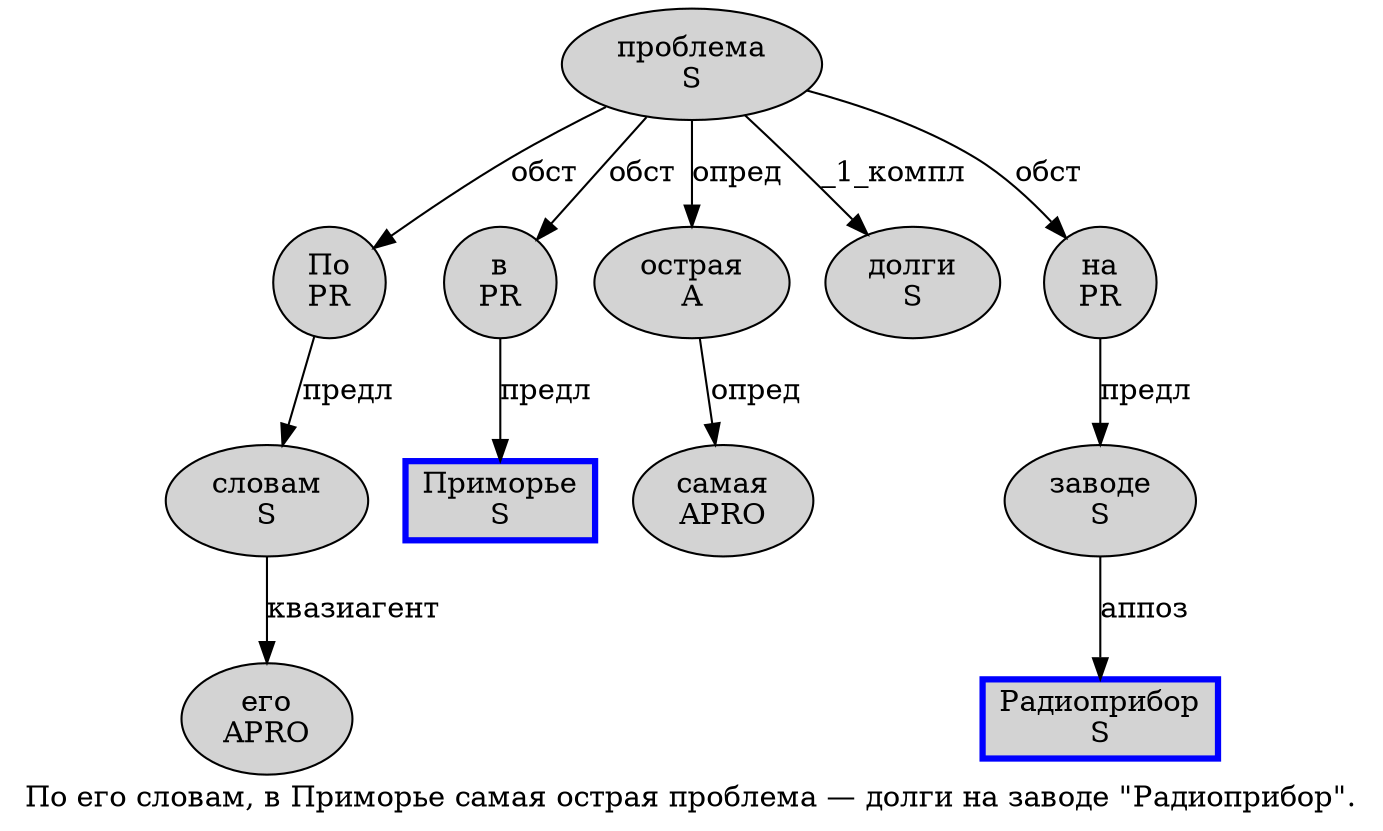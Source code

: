 digraph SENTENCE_717 {
	graph [label="По его словам, в Приморье самая острая проблема — долги на заводе \"Радиоприбор\"."]
	node [style=filled]
		0 [label="По
PR" color="" fillcolor=lightgray penwidth=1 shape=ellipse]
		1 [label="его
APRO" color="" fillcolor=lightgray penwidth=1 shape=ellipse]
		2 [label="словам
S" color="" fillcolor=lightgray penwidth=1 shape=ellipse]
		4 [label="в
PR" color="" fillcolor=lightgray penwidth=1 shape=ellipse]
		5 [label="Приморье
S" color=blue fillcolor=lightgray penwidth=3 shape=box]
		6 [label="самая
APRO" color="" fillcolor=lightgray penwidth=1 shape=ellipse]
		7 [label="острая
A" color="" fillcolor=lightgray penwidth=1 shape=ellipse]
		8 [label="проблема
S" color="" fillcolor=lightgray penwidth=1 shape=ellipse]
		10 [label="долги
S" color="" fillcolor=lightgray penwidth=1 shape=ellipse]
		11 [label="на
PR" color="" fillcolor=lightgray penwidth=1 shape=ellipse]
		12 [label="заводе
S" color="" fillcolor=lightgray penwidth=1 shape=ellipse]
		14 [label="Радиоприбор
S" color=blue fillcolor=lightgray penwidth=3 shape=box]
			2 -> 1 [label="квазиагент"]
			8 -> 0 [label="обст"]
			8 -> 4 [label="обст"]
			8 -> 7 [label="опред"]
			8 -> 10 [label="_1_компл"]
			8 -> 11 [label="обст"]
			11 -> 12 [label="предл"]
			12 -> 14 [label="аппоз"]
			0 -> 2 [label="предл"]
			4 -> 5 [label="предл"]
			7 -> 6 [label="опред"]
}